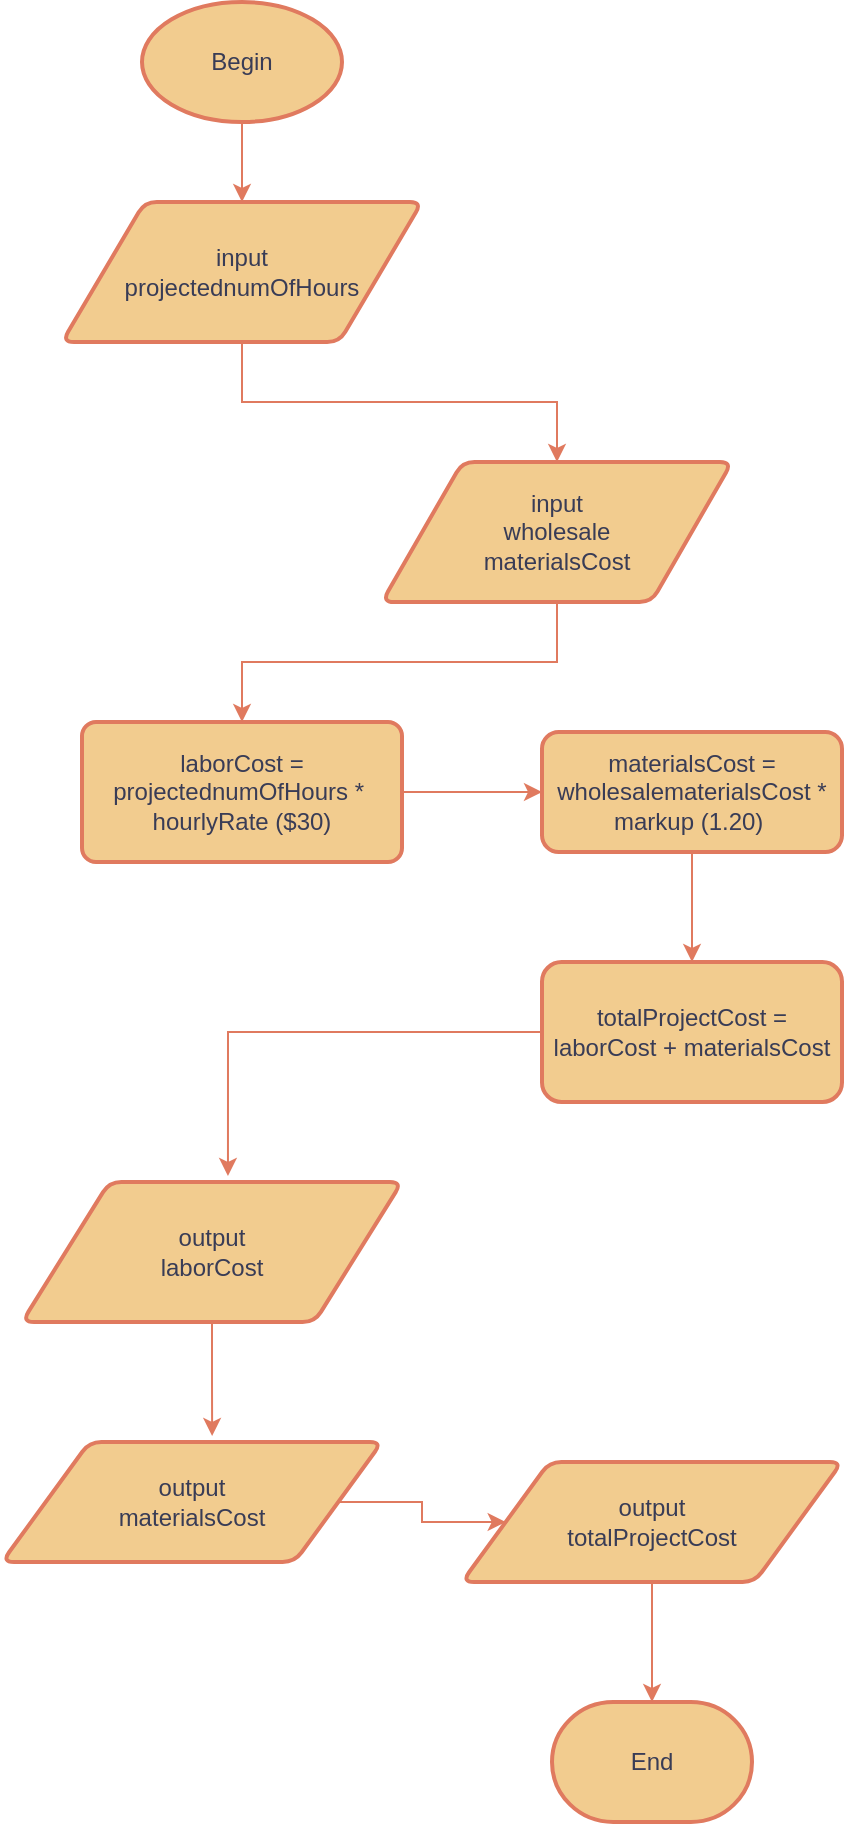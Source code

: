 <mxfile version="24.7.5">
  <diagram name="Page-1" id="8-qI8iUNCv2tnIP4cM6L">
    <mxGraphModel dx="456" dy="820" grid="1" gridSize="10" guides="1" tooltips="1" connect="1" arrows="1" fold="1" page="1" pageScale="1" pageWidth="850" pageHeight="1100" math="0" shadow="0">
      <root>
        <mxCell id="0" />
        <mxCell id="1" parent="0" />
        <mxCell id="v2ILFtmvY50MkUoZNbYE-10" value="" style="edgeStyle=orthogonalEdgeStyle;rounded=0;orthogonalLoop=1;jettySize=auto;html=1;fillColor=#F2CC8F;strokeColor=#E07A5F;labelBackgroundColor=none;fontColor=default;" edge="1" parent="1" source="v2ILFtmvY50MkUoZNbYE-2" target="v2ILFtmvY50MkUoZNbYE-4">
          <mxGeometry relative="1" as="geometry" />
        </mxCell>
        <mxCell id="v2ILFtmvY50MkUoZNbYE-2" value="Begin" style="strokeWidth=2;html=1;shape=mxgraph.flowchart.start_1;whiteSpace=wrap;fillColor=#F2CC8F;fontColor=#393C56;strokeColor=#E07A5F;labelBackgroundColor=none;" vertex="1" parent="1">
          <mxGeometry x="210" y="50" width="100" height="60" as="geometry" />
        </mxCell>
        <mxCell id="v2ILFtmvY50MkUoZNbYE-3" value="End" style="strokeWidth=2;html=1;shape=mxgraph.flowchart.terminator;whiteSpace=wrap;fillColor=#F2CC8F;fontColor=#393C56;strokeColor=#E07A5F;labelBackgroundColor=none;" vertex="1" parent="1">
          <mxGeometry x="415" y="900" width="100" height="60" as="geometry" />
        </mxCell>
        <mxCell id="ri7nTKoMsXUrdAm1VcMj-1" style="edgeStyle=orthogonalEdgeStyle;rounded=0;orthogonalLoop=1;jettySize=auto;html=1;exitX=0.5;exitY=1;exitDx=0;exitDy=0;fillColor=#F2CC8F;strokeColor=#E07A5F;labelBackgroundColor=none;fontColor=default;" edge="1" parent="1" source="v2ILFtmvY50MkUoZNbYE-4" target="v2ILFtmvY50MkUoZNbYE-8">
          <mxGeometry relative="1" as="geometry" />
        </mxCell>
        <mxCell id="v2ILFtmvY50MkUoZNbYE-4" value="&lt;div&gt;input&lt;/div&gt;&lt;div&gt;projectednumOfHours&lt;/div&gt;" style="shape=parallelogram;html=1;strokeWidth=2;perimeter=parallelogramPerimeter;rounded=1;arcSize=12;size=0.23;whiteSpace=wrap;fillColor=#F2CC8F;fontColor=#393C56;strokeColor=#E07A5F;labelBackgroundColor=none;" vertex="1" parent="1">
          <mxGeometry x="170" y="150" width="180" height="70" as="geometry" />
        </mxCell>
        <mxCell id="ri7nTKoMsXUrdAm1VcMj-8" style="edgeStyle=orthogonalEdgeStyle;rounded=0;orthogonalLoop=1;jettySize=auto;html=1;entryX=0;entryY=0.5;entryDx=0;entryDy=0;fillColor=#F2CC8F;strokeColor=#E07A5F;labelBackgroundColor=none;fontColor=default;" edge="1" parent="1" source="v2ILFtmvY50MkUoZNbYE-6" target="v2ILFtmvY50MkUoZNbYE-16">
          <mxGeometry relative="1" as="geometry" />
        </mxCell>
        <mxCell id="v2ILFtmvY50MkUoZNbYE-6" value="laborCost = projectednumOfHours *&amp;nbsp; hourlyRate ($30)" style="rounded=1;whiteSpace=wrap;html=1;absoluteArcSize=1;arcSize=14;strokeWidth=2;fillColor=#F2CC8F;fontColor=#393C56;strokeColor=#E07A5F;labelBackgroundColor=none;" vertex="1" parent="1">
          <mxGeometry x="180" y="410" width="160" height="70" as="geometry" />
        </mxCell>
        <mxCell id="ri7nTKoMsXUrdAm1VcMj-3" style="edgeStyle=orthogonalEdgeStyle;rounded=0;orthogonalLoop=1;jettySize=auto;html=1;entryX=0.5;entryY=0;entryDx=0;entryDy=0;fillColor=#F2CC8F;strokeColor=#E07A5F;labelBackgroundColor=none;fontColor=default;" edge="1" parent="1" source="v2ILFtmvY50MkUoZNbYE-8" target="v2ILFtmvY50MkUoZNbYE-6">
          <mxGeometry relative="1" as="geometry" />
        </mxCell>
        <mxCell id="v2ILFtmvY50MkUoZNbYE-8" value="input&lt;div&gt;wholesale&lt;/div&gt;&lt;div&gt;materialsCost&lt;/div&gt;" style="shape=parallelogram;html=1;strokeWidth=2;perimeter=parallelogramPerimeter;rounded=1;arcSize=12;size=0.23;whiteSpace=wrap;fillColor=#F2CC8F;fontColor=#393C56;strokeColor=#E07A5F;labelBackgroundColor=none;" vertex="1" parent="1">
          <mxGeometry x="330" y="280" width="175" height="70" as="geometry" />
        </mxCell>
        <mxCell id="ri7nTKoMsXUrdAm1VcMj-9" style="edgeStyle=orthogonalEdgeStyle;rounded=0;orthogonalLoop=1;jettySize=auto;html=1;fillColor=#F2CC8F;strokeColor=#E07A5F;labelBackgroundColor=none;fontColor=default;" edge="1" parent="1" source="v2ILFtmvY50MkUoZNbYE-16" target="v2ILFtmvY50MkUoZNbYE-20">
          <mxGeometry relative="1" as="geometry" />
        </mxCell>
        <mxCell id="v2ILFtmvY50MkUoZNbYE-16" value="materialsCost = wholesalematerialsCost * markup (1.20)&amp;nbsp;" style="whiteSpace=wrap;html=1;rounded=1;arcSize=14;strokeWidth=2;fillColor=#F2CC8F;fontColor=#393C56;strokeColor=#E07A5F;labelBackgroundColor=none;" vertex="1" parent="1">
          <mxGeometry x="410" y="415" width="150" height="60" as="geometry" />
        </mxCell>
        <mxCell id="v2ILFtmvY50MkUoZNbYE-20" value="totalProjectCost = laborCost + materialsCost" style="whiteSpace=wrap;html=1;rounded=1;arcSize=14;strokeWidth=2;fillColor=#F2CC8F;fontColor=#393C56;strokeColor=#E07A5F;labelBackgroundColor=none;" vertex="1" parent="1">
          <mxGeometry x="410" y="530" width="150" height="70" as="geometry" />
        </mxCell>
        <mxCell id="v2ILFtmvY50MkUoZNbYE-25" value="output&lt;div&gt;laborCost&lt;/div&gt;" style="shape=parallelogram;html=1;strokeWidth=2;perimeter=parallelogramPerimeter;rounded=1;arcSize=12;size=0.23;whiteSpace=wrap;fillColor=#F2CC8F;fontColor=#393C56;strokeColor=#E07A5F;labelBackgroundColor=none;" vertex="1" parent="1">
          <mxGeometry x="150" y="640" width="190" height="70" as="geometry" />
        </mxCell>
        <mxCell id="ri7nTKoMsXUrdAm1VcMj-12" style="edgeStyle=orthogonalEdgeStyle;rounded=0;orthogonalLoop=1;jettySize=auto;html=1;exitX=1;exitY=0.5;exitDx=0;exitDy=0;fillColor=#F2CC8F;strokeColor=#E07A5F;labelBackgroundColor=none;fontColor=default;" edge="1" parent="1" source="v2ILFtmvY50MkUoZNbYE-30" target="v2ILFtmvY50MkUoZNbYE-33">
          <mxGeometry relative="1" as="geometry" />
        </mxCell>
        <mxCell id="v2ILFtmvY50MkUoZNbYE-30" value="output&lt;div&gt;materialsCost&lt;/div&gt;" style="shape=parallelogram;html=1;strokeWidth=2;perimeter=parallelogramPerimeter;rounded=1;arcSize=12;size=0.23;whiteSpace=wrap;fillColor=#F2CC8F;fontColor=#393C56;strokeColor=#E07A5F;labelBackgroundColor=none;" vertex="1" parent="1">
          <mxGeometry x="140" y="770" width="190" height="60" as="geometry" />
        </mxCell>
        <mxCell id="v2ILFtmvY50MkUoZNbYE-33" value="output&lt;div&gt;totalProjectCost&lt;/div&gt;" style="shape=parallelogram;html=1;strokeWidth=2;perimeter=parallelogramPerimeter;rounded=1;arcSize=12;size=0.23;whiteSpace=wrap;fillColor=#F2CC8F;fontColor=#393C56;strokeColor=#E07A5F;labelBackgroundColor=none;" vertex="1" parent="1">
          <mxGeometry x="370" y="780" width="190" height="60" as="geometry" />
        </mxCell>
        <mxCell id="ri7nTKoMsXUrdAm1VcMj-10" style="edgeStyle=orthogonalEdgeStyle;rounded=0;orthogonalLoop=1;jettySize=auto;html=1;entryX=0.542;entryY=-0.043;entryDx=0;entryDy=0;entryPerimeter=0;fillColor=#F2CC8F;strokeColor=#E07A5F;labelBackgroundColor=none;fontColor=default;" edge="1" parent="1" source="v2ILFtmvY50MkUoZNbYE-20" target="v2ILFtmvY50MkUoZNbYE-25">
          <mxGeometry relative="1" as="geometry" />
        </mxCell>
        <mxCell id="ri7nTKoMsXUrdAm1VcMj-11" style="edgeStyle=orthogonalEdgeStyle;rounded=0;orthogonalLoop=1;jettySize=auto;html=1;entryX=0.553;entryY=-0.05;entryDx=0;entryDy=0;entryPerimeter=0;fillColor=#F2CC8F;strokeColor=#E07A5F;labelBackgroundColor=none;fontColor=default;" edge="1" parent="1" source="v2ILFtmvY50MkUoZNbYE-25" target="v2ILFtmvY50MkUoZNbYE-30">
          <mxGeometry relative="1" as="geometry" />
        </mxCell>
        <mxCell id="ri7nTKoMsXUrdAm1VcMj-14" style="edgeStyle=orthogonalEdgeStyle;rounded=0;orthogonalLoop=1;jettySize=auto;html=1;exitX=0.5;exitY=1;exitDx=0;exitDy=0;entryX=0.5;entryY=0;entryDx=0;entryDy=0;entryPerimeter=0;fillColor=#F2CC8F;strokeColor=#E07A5F;labelBackgroundColor=none;fontColor=default;" edge="1" parent="1" source="v2ILFtmvY50MkUoZNbYE-33" target="v2ILFtmvY50MkUoZNbYE-3">
          <mxGeometry relative="1" as="geometry" />
        </mxCell>
      </root>
    </mxGraphModel>
  </diagram>
</mxfile>
